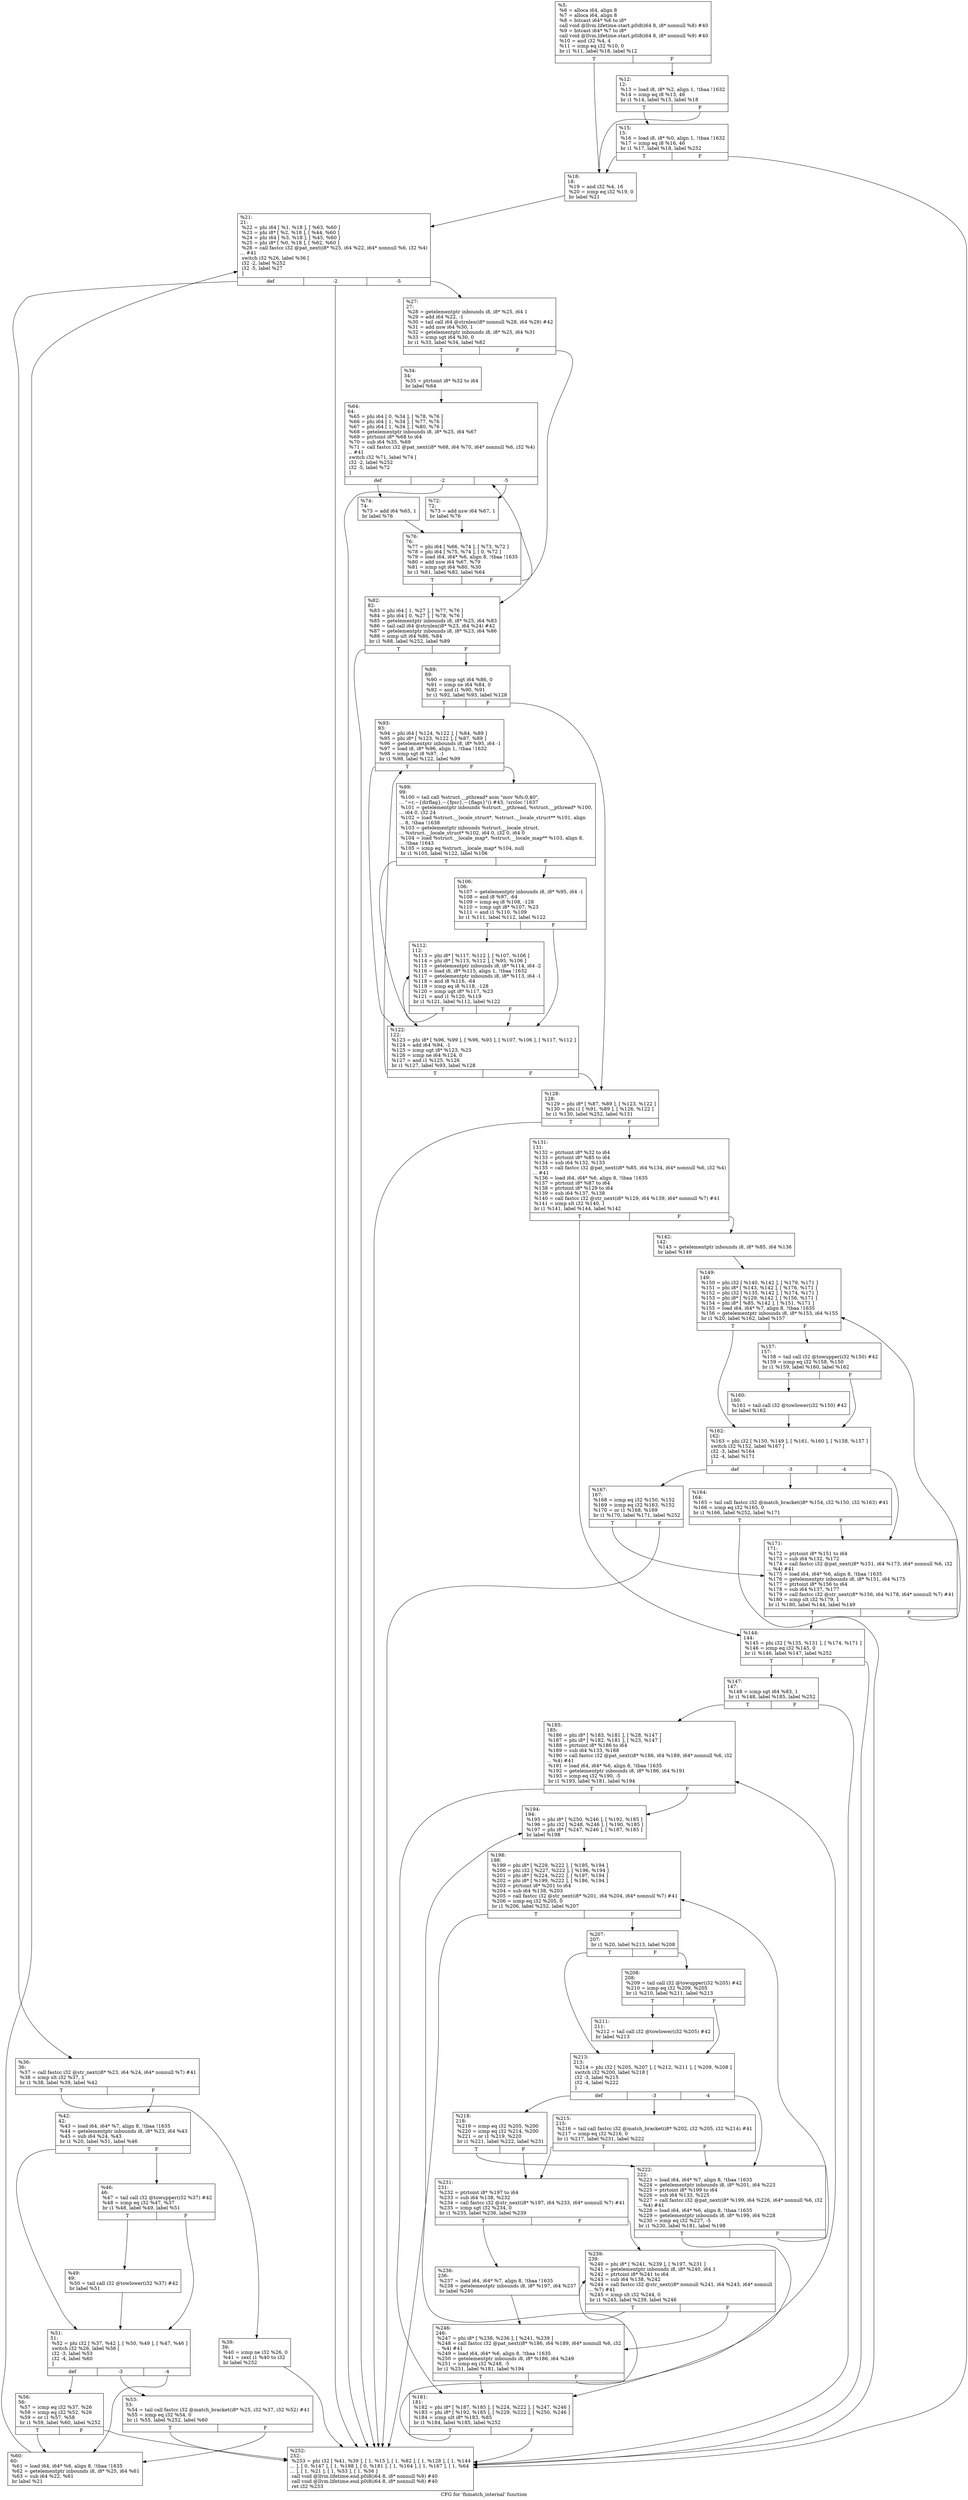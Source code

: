 digraph "CFG for 'fnmatch_internal' function" {
	label="CFG for 'fnmatch_internal' function";

	Node0x1b1b040 [shape=record,label="{%5:\l  %6 = alloca i64, align 8\l  %7 = alloca i64, align 8\l  %8 = bitcast i64* %6 to i8*\l  call void @llvm.lifetime.start.p0i8(i64 8, i8* nonnull %8) #40\l  %9 = bitcast i64* %7 to i8*\l  call void @llvm.lifetime.start.p0i8(i64 8, i8* nonnull %9) #40\l  %10 = and i32 %4, 4\l  %11 = icmp eq i32 %10, 0\l  br i1 %11, label %18, label %12\l|{<s0>T|<s1>F}}"];
	Node0x1b1b040:s0 -> Node0x1b1b3c0;
	Node0x1b1b040:s1 -> Node0x1b1b320;
	Node0x1b1b320 [shape=record,label="{%12:\l12:                                               \l  %13 = load i8, i8* %2, align 1, !tbaa !1632\l  %14 = icmp eq i8 %13, 46\l  br i1 %14, label %15, label %18\l|{<s0>T|<s1>F}}"];
	Node0x1b1b320:s0 -> Node0x1b1b370;
	Node0x1b1b320:s1 -> Node0x1b1b3c0;
	Node0x1b1b370 [shape=record,label="{%15:\l15:                                               \l  %16 = load i8, i8* %0, align 1, !tbaa !1632\l  %17 = icmp eq i8 %16, 46\l  br i1 %17, label %18, label %252\l|{<s0>T|<s1>F}}"];
	Node0x1b1b370:s0 -> Node0x1b1b3c0;
	Node0x1b1b370:s1 -> Node0x1b1c3b0;
	Node0x1b1b3c0 [shape=record,label="{%18:\l18:                                               \l  %19 = and i32 %4, 16\l  %20 = icmp eq i32 %19, 0\l  br label %21\l}"];
	Node0x1b1b3c0 -> Node0x1b1b410;
	Node0x1b1b410 [shape=record,label="{%21:\l21:                                               \l  %22 = phi i64 [ %1, %18 ], [ %63, %60 ]\l  %23 = phi i8* [ %2, %18 ], [ %44, %60 ]\l  %24 = phi i64 [ %3, %18 ], [ %45, %60 ]\l  %25 = phi i8* [ %0, %18 ], [ %62, %60 ]\l  %26 = call fastcc i32 @pat_next(i8* %25, i64 %22, i64* nonnull %6, i32 %4)\l... #41\l  switch i32 %26, label %36 [\l    i32 -2, label %252\l    i32 -5, label %27\l  ]\l|{<s0>def|<s1>-2|<s2>-5}}"];
	Node0x1b1b410:s0 -> Node0x1b1b500;
	Node0x1b1b410:s1 -> Node0x1b1c3b0;
	Node0x1b1b410:s2 -> Node0x1b1b460;
	Node0x1b1b460 [shape=record,label="{%27:\l27:                                               \l  %28 = getelementptr inbounds i8, i8* %25, i64 1\l  %29 = add i64 %22, -1\l  %30 = tail call i64 @strnlen(i8* nonnull %28, i64 %29) #42\l  %31 = add nsw i64 %30, 1\l  %32 = getelementptr inbounds i8, i8* %25, i64 %31\l  %33 = icmp sgt i64 %30, 0\l  br i1 %33, label %34, label %82\l|{<s0>T|<s1>F}}"];
	Node0x1b1b460:s0 -> Node0x1b1b4b0;
	Node0x1b1b460:s1 -> Node0x1b1b910;
	Node0x1b1b4b0 [shape=record,label="{%34:\l34:                                               \l  %35 = ptrtoint i8* %32 to i64\l  br label %64\l}"];
	Node0x1b1b4b0 -> Node0x1b1b7d0;
	Node0x1b1b500 [shape=record,label="{%36:\l36:                                               \l  %37 = call fastcc i32 @str_next(i8* %23, i64 %24, i64* nonnull %7) #41\l  %38 = icmp slt i32 %37, 1\l  br i1 %38, label %39, label %42\l|{<s0>T|<s1>F}}"];
	Node0x1b1b500:s0 -> Node0x1b1b550;
	Node0x1b1b500:s1 -> Node0x1b1b5a0;
	Node0x1b1b550 [shape=record,label="{%39:\l39:                                               \l  %40 = icmp ne i32 %26, 0\l  %41 = zext i1 %40 to i32\l  br label %252\l}"];
	Node0x1b1b550 -> Node0x1b1c3b0;
	Node0x1b1b5a0 [shape=record,label="{%42:\l42:                                               \l  %43 = load i64, i64* %7, align 8, !tbaa !1635\l  %44 = getelementptr inbounds i8, i8* %23, i64 %43\l  %45 = sub i64 %24, %43\l  br i1 %20, label %51, label %46\l|{<s0>T|<s1>F}}"];
	Node0x1b1b5a0:s0 -> Node0x1b1b690;
	Node0x1b1b5a0:s1 -> Node0x1b1b5f0;
	Node0x1b1b5f0 [shape=record,label="{%46:\l46:                                               \l  %47 = tail call i32 @towupper(i32 %37) #42\l  %48 = icmp eq i32 %47, %37\l  br i1 %48, label %49, label %51\l|{<s0>T|<s1>F}}"];
	Node0x1b1b5f0:s0 -> Node0x1b1b640;
	Node0x1b1b5f0:s1 -> Node0x1b1b690;
	Node0x1b1b640 [shape=record,label="{%49:\l49:                                               \l  %50 = tail call i32 @towlower(i32 %37) #42\l  br label %51\l}"];
	Node0x1b1b640 -> Node0x1b1b690;
	Node0x1b1b690 [shape=record,label="{%51:\l51:                                               \l  %52 = phi i32 [ %37, %42 ], [ %50, %49 ], [ %47, %46 ]\l  switch i32 %26, label %56 [\l    i32 -3, label %53\l    i32 -4, label %60\l  ]\l|{<s0>def|<s1>-3|<s2>-4}}"];
	Node0x1b1b690:s0 -> Node0x1b1b730;
	Node0x1b1b690:s1 -> Node0x1b1b6e0;
	Node0x1b1b690:s2 -> Node0x1b1b780;
	Node0x1b1b6e0 [shape=record,label="{%53:\l53:                                               \l  %54 = tail call fastcc i32 @match_bracket(i8* %25, i32 %37, i32 %52) #41\l  %55 = icmp eq i32 %54, 0\l  br i1 %55, label %252, label %60\l|{<s0>T|<s1>F}}"];
	Node0x1b1b6e0:s0 -> Node0x1b1c3b0;
	Node0x1b1b6e0:s1 -> Node0x1b1b780;
	Node0x1b1b730 [shape=record,label="{%56:\l56:                                               \l  %57 = icmp eq i32 %37, %26\l  %58 = icmp eq i32 %52, %26\l  %59 = or i1 %57, %58\l  br i1 %59, label %60, label %252\l|{<s0>T|<s1>F}}"];
	Node0x1b1b730:s0 -> Node0x1b1b780;
	Node0x1b1b730:s1 -> Node0x1b1c3b0;
	Node0x1b1b780 [shape=record,label="{%60:\l60:                                               \l  %61 = load i64, i64* %6, align 8, !tbaa !1635\l  %62 = getelementptr inbounds i8, i8* %25, i64 %61\l  %63 = sub i64 %22, %61\l  br label %21\l}"];
	Node0x1b1b780 -> Node0x1b1b410;
	Node0x1b1b7d0 [shape=record,label="{%64:\l64:                                               \l  %65 = phi i64 [ 0, %34 ], [ %78, %76 ]\l  %66 = phi i64 [ 1, %34 ], [ %77, %76 ]\l  %67 = phi i64 [ 1, %34 ], [ %80, %76 ]\l  %68 = getelementptr inbounds i8, i8* %25, i64 %67\l  %69 = ptrtoint i8* %68 to i64\l  %70 = sub i64 %35, %69\l  %71 = call fastcc i32 @pat_next(i8* %68, i64 %70, i64* nonnull %6, i32 %4)\l... #41\l  switch i32 %71, label %74 [\l    i32 -2, label %252\l    i32 -5, label %72\l  ]\l|{<s0>def|<s1>-2|<s2>-5}}"];
	Node0x1b1b7d0:s0 -> Node0x1b1b870;
	Node0x1b1b7d0:s1 -> Node0x1b1c3b0;
	Node0x1b1b7d0:s2 -> Node0x1b1b820;
	Node0x1b1b820 [shape=record,label="{%72:\l72:                                               \l  %73 = add nsw i64 %67, 1\l  br label %76\l}"];
	Node0x1b1b820 -> Node0x1b1b8c0;
	Node0x1b1b870 [shape=record,label="{%74:\l74:                                               \l  %75 = add i64 %65, 1\l  br label %76\l}"];
	Node0x1b1b870 -> Node0x1b1b8c0;
	Node0x1b1b8c0 [shape=record,label="{%76:\l76:                                               \l  %77 = phi i64 [ %66, %74 ], [ %73, %72 ]\l  %78 = phi i64 [ %75, %74 ], [ 0, %72 ]\l  %79 = load i64, i64* %6, align 8, !tbaa !1635\l  %80 = add nsw i64 %67, %79\l  %81 = icmp sgt i64 %80, %30\l  br i1 %81, label %82, label %64\l|{<s0>T|<s1>F}}"];
	Node0x1b1b8c0:s0 -> Node0x1b1b910;
	Node0x1b1b8c0:s1 -> Node0x1b1b7d0;
	Node0x1b1b910 [shape=record,label="{%82:\l82:                                               \l  %83 = phi i64 [ 1, %27 ], [ %77, %76 ]\l  %84 = phi i64 [ 0, %27 ], [ %78, %76 ]\l  %85 = getelementptr inbounds i8, i8* %25, i64 %83\l  %86 = tail call i64 @strnlen(i8* %23, i64 %24) #42\l  %87 = getelementptr inbounds i8, i8* %23, i64 %86\l  %88 = icmp ult i64 %86, %84\l  br i1 %88, label %252, label %89\l|{<s0>T|<s1>F}}"];
	Node0x1b1b910:s0 -> Node0x1b1c3b0;
	Node0x1b1b910:s1 -> Node0x1b1b960;
	Node0x1b1b960 [shape=record,label="{%89:\l89:                                               \l  %90 = icmp sgt i64 %86, 0\l  %91 = icmp ne i64 %84, 0\l  %92 = and i1 %90, %91\l  br i1 %92, label %93, label %128\l|{<s0>T|<s1>F}}"];
	Node0x1b1b960:s0 -> Node0x1b1b9b0;
	Node0x1b1b960:s1 -> Node0x1b1bb40;
	Node0x1b1b9b0 [shape=record,label="{%93:\l93:                                               \l  %94 = phi i64 [ %124, %122 ], [ %84, %89 ]\l  %95 = phi i8* [ %123, %122 ], [ %87, %89 ]\l  %96 = getelementptr inbounds i8, i8* %95, i64 -1\l  %97 = load i8, i8* %96, align 1, !tbaa !1632\l  %98 = icmp sgt i8 %97, -1\l  br i1 %98, label %122, label %99\l|{<s0>T|<s1>F}}"];
	Node0x1b1b9b0:s0 -> Node0x1b1baf0;
	Node0x1b1b9b0:s1 -> Node0x1b1ba00;
	Node0x1b1ba00 [shape=record,label="{%99:\l99:                                               \l  %100 = tail call %struct.__pthread* asm \"mov %fs:0,$0\",\l... \"=r,~\{dirflag\},~\{fpsr\},~\{flags\}\"() #43, !srcloc !1637\l  %101 = getelementptr inbounds %struct.__pthread, %struct.__pthread* %100,\l... i64 0, i32 24\l  %102 = load %struct.__locale_struct*, %struct.__locale_struct** %101, align\l... 8, !tbaa !1638\l  %103 = getelementptr inbounds %struct.__locale_struct,\l... %struct.__locale_struct* %102, i64 0, i32 0, i64 0\l  %104 = load %struct.__locale_map*, %struct.__locale_map** %103, align 8,\l... !tbaa !1643\l  %105 = icmp eq %struct.__locale_map* %104, null\l  br i1 %105, label %122, label %106\l|{<s0>T|<s1>F}}"];
	Node0x1b1ba00:s0 -> Node0x1b1baf0;
	Node0x1b1ba00:s1 -> Node0x1b1ba50;
	Node0x1b1ba50 [shape=record,label="{%106:\l106:                                              \l  %107 = getelementptr inbounds i8, i8* %95, i64 -1\l  %108 = and i8 %97, -64\l  %109 = icmp eq i8 %108, -128\l  %110 = icmp ugt i8* %107, %23\l  %111 = and i1 %110, %109\l  br i1 %111, label %112, label %122\l|{<s0>T|<s1>F}}"];
	Node0x1b1ba50:s0 -> Node0x1b1baa0;
	Node0x1b1ba50:s1 -> Node0x1b1baf0;
	Node0x1b1baa0 [shape=record,label="{%112:\l112:                                              \l  %113 = phi i8* [ %117, %112 ], [ %107, %106 ]\l  %114 = phi i8* [ %113, %112 ], [ %95, %106 ]\l  %115 = getelementptr inbounds i8, i8* %114, i64 -2\l  %116 = load i8, i8* %115, align 1, !tbaa !1632\l  %117 = getelementptr inbounds i8, i8* %113, i64 -1\l  %118 = and i8 %116, -64\l  %119 = icmp eq i8 %118, -128\l  %120 = icmp ugt i8* %117, %23\l  %121 = and i1 %120, %119\l  br i1 %121, label %112, label %122\l|{<s0>T|<s1>F}}"];
	Node0x1b1baa0:s0 -> Node0x1b1baa0;
	Node0x1b1baa0:s1 -> Node0x1b1baf0;
	Node0x1b1baf0 [shape=record,label="{%122:\l122:                                              \l  %123 = phi i8* [ %96, %99 ], [ %96, %93 ], [ %107, %106 ], [ %117, %112 ]\l  %124 = add i64 %94, -1\l  %125 = icmp ugt i8* %123, %23\l  %126 = icmp ne i64 %124, 0\l  %127 = and i1 %125, %126\l  br i1 %127, label %93, label %128\l|{<s0>T|<s1>F}}"];
	Node0x1b1baf0:s0 -> Node0x1b1b9b0;
	Node0x1b1baf0:s1 -> Node0x1b1bb40;
	Node0x1b1bb40 [shape=record,label="{%128:\l128:                                              \l  %129 = phi i8* [ %87, %89 ], [ %123, %122 ]\l  %130 = phi i1 [ %91, %89 ], [ %126, %122 ]\l  br i1 %130, label %252, label %131\l|{<s0>T|<s1>F}}"];
	Node0x1b1bb40:s0 -> Node0x1b1c3b0;
	Node0x1b1bb40:s1 -> Node0x1b1bb90;
	Node0x1b1bb90 [shape=record,label="{%131:\l131:                                              \l  %132 = ptrtoint i8* %32 to i64\l  %133 = ptrtoint i8* %85 to i64\l  %134 = sub i64 %132, %133\l  %135 = call fastcc i32 @pat_next(i8* %85, i64 %134, i64* nonnull %6, i32 %4)\l... #41\l  %136 = load i64, i64* %6, align 8, !tbaa !1635\l  %137 = ptrtoint i8* %87 to i64\l  %138 = ptrtoint i8* %129 to i64\l  %139 = sub i64 %137, %138\l  %140 = call fastcc i32 @str_next(i8* %129, i64 %139, i64* nonnull %7) #41\l  %141 = icmp slt i32 %140, 1\l  br i1 %141, label %144, label %142\l|{<s0>T|<s1>F}}"];
	Node0x1b1bb90:s0 -> Node0x1b1bc30;
	Node0x1b1bb90:s1 -> Node0x1b1bbe0;
	Node0x1b1bbe0 [shape=record,label="{%142:\l142:                                              \l  %143 = getelementptr inbounds i8, i8* %85, i64 %136\l  br label %149\l}"];
	Node0x1b1bbe0 -> Node0x1b1bcd0;
	Node0x1b1bc30 [shape=record,label="{%144:\l144:                                              \l  %145 = phi i32 [ %135, %131 ], [ %174, %171 ]\l  %146 = icmp eq i32 %145, 0\l  br i1 %146, label %147, label %252\l|{<s0>T|<s1>F}}"];
	Node0x1b1bc30:s0 -> Node0x1b1bc80;
	Node0x1b1bc30:s1 -> Node0x1b1c3b0;
	Node0x1b1bc80 [shape=record,label="{%147:\l147:                                              \l  %148 = icmp sgt i64 %83, 1\l  br i1 %148, label %185, label %252\l|{<s0>T|<s1>F}}"];
	Node0x1b1bc80:s0 -> Node0x1b1bf50;
	Node0x1b1bc80:s1 -> Node0x1b1c3b0;
	Node0x1b1bcd0 [shape=record,label="{%149:\l149:                                              \l  %150 = phi i32 [ %140, %142 ], [ %179, %171 ]\l  %151 = phi i8* [ %143, %142 ], [ %176, %171 ]\l  %152 = phi i32 [ %135, %142 ], [ %174, %171 ]\l  %153 = phi i8* [ %129, %142 ], [ %156, %171 ]\l  %154 = phi i8* [ %85, %142 ], [ %151, %171 ]\l  %155 = load i64, i64* %7, align 8, !tbaa !1635\l  %156 = getelementptr inbounds i8, i8* %153, i64 %155\l  br i1 %20, label %162, label %157\l|{<s0>T|<s1>F}}"];
	Node0x1b1bcd0:s0 -> Node0x1b1bdc0;
	Node0x1b1bcd0:s1 -> Node0x1b1bd20;
	Node0x1b1bd20 [shape=record,label="{%157:\l157:                                              \l  %158 = tail call i32 @towupper(i32 %150) #42\l  %159 = icmp eq i32 %158, %150\l  br i1 %159, label %160, label %162\l|{<s0>T|<s1>F}}"];
	Node0x1b1bd20:s0 -> Node0x1b1bd70;
	Node0x1b1bd20:s1 -> Node0x1b1bdc0;
	Node0x1b1bd70 [shape=record,label="{%160:\l160:                                              \l  %161 = tail call i32 @towlower(i32 %150) #42\l  br label %162\l}"];
	Node0x1b1bd70 -> Node0x1b1bdc0;
	Node0x1b1bdc0 [shape=record,label="{%162:\l162:                                              \l  %163 = phi i32 [ %150, %149 ], [ %161, %160 ], [ %158, %157 ]\l  switch i32 %152, label %167 [\l    i32 -3, label %164\l    i32 -4, label %171\l  ]\l|{<s0>def|<s1>-3|<s2>-4}}"];
	Node0x1b1bdc0:s0 -> Node0x1b1be60;
	Node0x1b1bdc0:s1 -> Node0x1b1be10;
	Node0x1b1bdc0:s2 -> Node0x1b1beb0;
	Node0x1b1be10 [shape=record,label="{%164:\l164:                                              \l  %165 = tail call fastcc i32 @match_bracket(i8* %154, i32 %150, i32 %163) #41\l  %166 = icmp eq i32 %165, 0\l  br i1 %166, label %252, label %171\l|{<s0>T|<s1>F}}"];
	Node0x1b1be10:s0 -> Node0x1b1c3b0;
	Node0x1b1be10:s1 -> Node0x1b1beb0;
	Node0x1b1be60 [shape=record,label="{%167:\l167:                                              \l  %168 = icmp eq i32 %150, %152\l  %169 = icmp eq i32 %163, %152\l  %170 = or i1 %168, %169\l  br i1 %170, label %171, label %252\l|{<s0>T|<s1>F}}"];
	Node0x1b1be60:s0 -> Node0x1b1beb0;
	Node0x1b1be60:s1 -> Node0x1b1c3b0;
	Node0x1b1beb0 [shape=record,label="{%171:\l171:                                              \l  %172 = ptrtoint i8* %151 to i64\l  %173 = sub i64 %132, %172\l  %174 = call fastcc i32 @pat_next(i8* %151, i64 %173, i64* nonnull %6, i32\l... %4) #41\l  %175 = load i64, i64* %6, align 8, !tbaa !1635\l  %176 = getelementptr inbounds i8, i8* %151, i64 %175\l  %177 = ptrtoint i8* %156 to i64\l  %178 = sub i64 %137, %177\l  %179 = call fastcc i32 @str_next(i8* %156, i64 %178, i64* nonnull %7) #41\l  %180 = icmp slt i32 %179, 1\l  br i1 %180, label %144, label %149\l|{<s0>T|<s1>F}}"];
	Node0x1b1beb0:s0 -> Node0x1b1bc30;
	Node0x1b1beb0:s1 -> Node0x1b1bcd0;
	Node0x1b1bf00 [shape=record,label="{%181:\l181:                                              \l  %182 = phi i8* [ %187, %185 ], [ %224, %222 ], [ %247, %246 ]\l  %183 = phi i8* [ %192, %185 ], [ %229, %222 ], [ %250, %246 ]\l  %184 = icmp ult i8* %183, %85\l  br i1 %184, label %185, label %252\l|{<s0>T|<s1>F}}"];
	Node0x1b1bf00:s0 -> Node0x1b1bf50;
	Node0x1b1bf00:s1 -> Node0x1b1c3b0;
	Node0x1b1bf50 [shape=record,label="{%185:\l185:                                              \l  %186 = phi i8* [ %183, %181 ], [ %28, %147 ]\l  %187 = phi i8* [ %182, %181 ], [ %23, %147 ]\l  %188 = ptrtoint i8* %186 to i64\l  %189 = sub i64 %133, %188\l  %190 = call fastcc i32 @pat_next(i8* %186, i64 %189, i64* nonnull %6, i32\l... %4) #41\l  %191 = load i64, i64* %6, align 8, !tbaa !1635\l  %192 = getelementptr inbounds i8, i8* %186, i64 %191\l  %193 = icmp eq i32 %190, -5\l  br i1 %193, label %181, label %194\l|{<s0>T|<s1>F}}"];
	Node0x1b1bf50:s0 -> Node0x1b1bf00;
	Node0x1b1bf50:s1 -> Node0x1b1bfa0;
	Node0x1b1bfa0 [shape=record,label="{%194:\l194:                                              \l  %195 = phi i8* [ %250, %246 ], [ %192, %185 ]\l  %196 = phi i32 [ %248, %246 ], [ %190, %185 ]\l  %197 = phi i8* [ %247, %246 ], [ %187, %185 ]\l  br label %198\l}"];
	Node0x1b1bfa0 -> Node0x1b1bff0;
	Node0x1b1bff0 [shape=record,label="{%198:\l198:                                              \l  %199 = phi i8* [ %229, %222 ], [ %195, %194 ]\l  %200 = phi i32 [ %227, %222 ], [ %196, %194 ]\l  %201 = phi i8* [ %224, %222 ], [ %197, %194 ]\l  %202 = phi i8* [ %199, %222 ], [ %186, %194 ]\l  %203 = ptrtoint i8* %201 to i64\l  %204 = sub i64 %138, %203\l  %205 = call fastcc i32 @str_next(i8* %201, i64 %204, i64* nonnull %7) #41\l  %206 = icmp eq i32 %205, 0\l  br i1 %206, label %252, label %207\l|{<s0>T|<s1>F}}"];
	Node0x1b1bff0:s0 -> Node0x1b1c3b0;
	Node0x1b1bff0:s1 -> Node0x1b1c040;
	Node0x1b1c040 [shape=record,label="{%207:\l207:                                              \l  br i1 %20, label %213, label %208\l|{<s0>T|<s1>F}}"];
	Node0x1b1c040:s0 -> Node0x1b1c130;
	Node0x1b1c040:s1 -> Node0x1b1c090;
	Node0x1b1c090 [shape=record,label="{%208:\l208:                                              \l  %209 = tail call i32 @towupper(i32 %205) #42\l  %210 = icmp eq i32 %209, %205\l  br i1 %210, label %211, label %213\l|{<s0>T|<s1>F}}"];
	Node0x1b1c090:s0 -> Node0x1b1c0e0;
	Node0x1b1c090:s1 -> Node0x1b1c130;
	Node0x1b1c0e0 [shape=record,label="{%211:\l211:                                              \l  %212 = tail call i32 @towlower(i32 %205) #42\l  br label %213\l}"];
	Node0x1b1c0e0 -> Node0x1b1c130;
	Node0x1b1c130 [shape=record,label="{%213:\l213:                                              \l  %214 = phi i32 [ %205, %207 ], [ %212, %211 ], [ %209, %208 ]\l  switch i32 %200, label %218 [\l    i32 -3, label %215\l    i32 -4, label %222\l  ]\l|{<s0>def|<s1>-3|<s2>-4}}"];
	Node0x1b1c130:s0 -> Node0x1b1c1d0;
	Node0x1b1c130:s1 -> Node0x1b1c180;
	Node0x1b1c130:s2 -> Node0x1b1c220;
	Node0x1b1c180 [shape=record,label="{%215:\l215:                                              \l  %216 = tail call fastcc i32 @match_bracket(i8* %202, i32 %205, i32 %214) #41\l  %217 = icmp eq i32 %216, 0\l  br i1 %217, label %231, label %222\l|{<s0>T|<s1>F}}"];
	Node0x1b1c180:s0 -> Node0x1b1c270;
	Node0x1b1c180:s1 -> Node0x1b1c220;
	Node0x1b1c1d0 [shape=record,label="{%218:\l218:                                              \l  %219 = icmp eq i32 %205, %200\l  %220 = icmp eq i32 %214, %200\l  %221 = or i1 %219, %220\l  br i1 %221, label %222, label %231\l|{<s0>T|<s1>F}}"];
	Node0x1b1c1d0:s0 -> Node0x1b1c220;
	Node0x1b1c1d0:s1 -> Node0x1b1c270;
	Node0x1b1c220 [shape=record,label="{%222:\l222:                                              \l  %223 = load i64, i64* %7, align 8, !tbaa !1635\l  %224 = getelementptr inbounds i8, i8* %201, i64 %223\l  %225 = ptrtoint i8* %199 to i64\l  %226 = sub i64 %133, %225\l  %227 = call fastcc i32 @pat_next(i8* %199, i64 %226, i64* nonnull %6, i32\l... %4) #41\l  %228 = load i64, i64* %6, align 8, !tbaa !1635\l  %229 = getelementptr inbounds i8, i8* %199, i64 %228\l  %230 = icmp eq i32 %227, -5\l  br i1 %230, label %181, label %198\l|{<s0>T|<s1>F}}"];
	Node0x1b1c220:s0 -> Node0x1b1bf00;
	Node0x1b1c220:s1 -> Node0x1b1bff0;
	Node0x1b1c270 [shape=record,label="{%231:\l231:                                              \l  %232 = ptrtoint i8* %197 to i64\l  %233 = sub i64 %138, %232\l  %234 = call fastcc i32 @str_next(i8* %197, i64 %233, i64* nonnull %7) #41\l  %235 = icmp sgt i32 %234, 0\l  br i1 %235, label %236, label %239\l|{<s0>T|<s1>F}}"];
	Node0x1b1c270:s0 -> Node0x1b1c2c0;
	Node0x1b1c270:s1 -> Node0x1b1c310;
	Node0x1b1c2c0 [shape=record,label="{%236:\l236:                                              \l  %237 = load i64, i64* %7, align 8, !tbaa !1635\l  %238 = getelementptr inbounds i8, i8* %197, i64 %237\l  br label %246\l}"];
	Node0x1b1c2c0 -> Node0x1b1c360;
	Node0x1b1c310 [shape=record,label="{%239:\l239:                                              \l  %240 = phi i8* [ %241, %239 ], [ %197, %231 ]\l  %241 = getelementptr inbounds i8, i8* %240, i64 1\l  %242 = ptrtoint i8* %241 to i64\l  %243 = sub i64 %138, %242\l  %244 = call fastcc i32 @str_next(i8* nonnull %241, i64 %243, i64* nonnull\l... %7) #41\l  %245 = icmp slt i32 %244, 0\l  br i1 %245, label %239, label %246\l|{<s0>T|<s1>F}}"];
	Node0x1b1c310:s0 -> Node0x1b1c310;
	Node0x1b1c310:s1 -> Node0x1b1c360;
	Node0x1b1c360 [shape=record,label="{%246:\l246:                                              \l  %247 = phi i8* [ %238, %236 ], [ %241, %239 ]\l  %248 = call fastcc i32 @pat_next(i8* %186, i64 %189, i64* nonnull %6, i32\l... %4) #41\l  %249 = load i64, i64* %6, align 8, !tbaa !1635\l  %250 = getelementptr inbounds i8, i8* %186, i64 %249\l  %251 = icmp eq i32 %248, -5\l  br i1 %251, label %181, label %194\l|{<s0>T|<s1>F}}"];
	Node0x1b1c360:s0 -> Node0x1b1bf00;
	Node0x1b1c360:s1 -> Node0x1b1bfa0;
	Node0x1b1c3b0 [shape=record,label="{%252:\l252:                                              \l  %253 = phi i32 [ %41, %39 ], [ 1, %15 ], [ 1, %82 ], [ 1, %128 ], [ 1, %144\l... ], [ 0, %147 ], [ 1, %198 ], [ 0, %181 ], [ 1, %164 ], [ 1, %167 ], [ 1, %64\l... ], [ 1, %21 ], [ 1, %53 ], [ 1, %56 ]\l  call void @llvm.lifetime.end.p0i8(i64 8, i8* nonnull %9) #40\l  call void @llvm.lifetime.end.p0i8(i64 8, i8* nonnull %8) #40\l  ret i32 %253\l}"];
}
